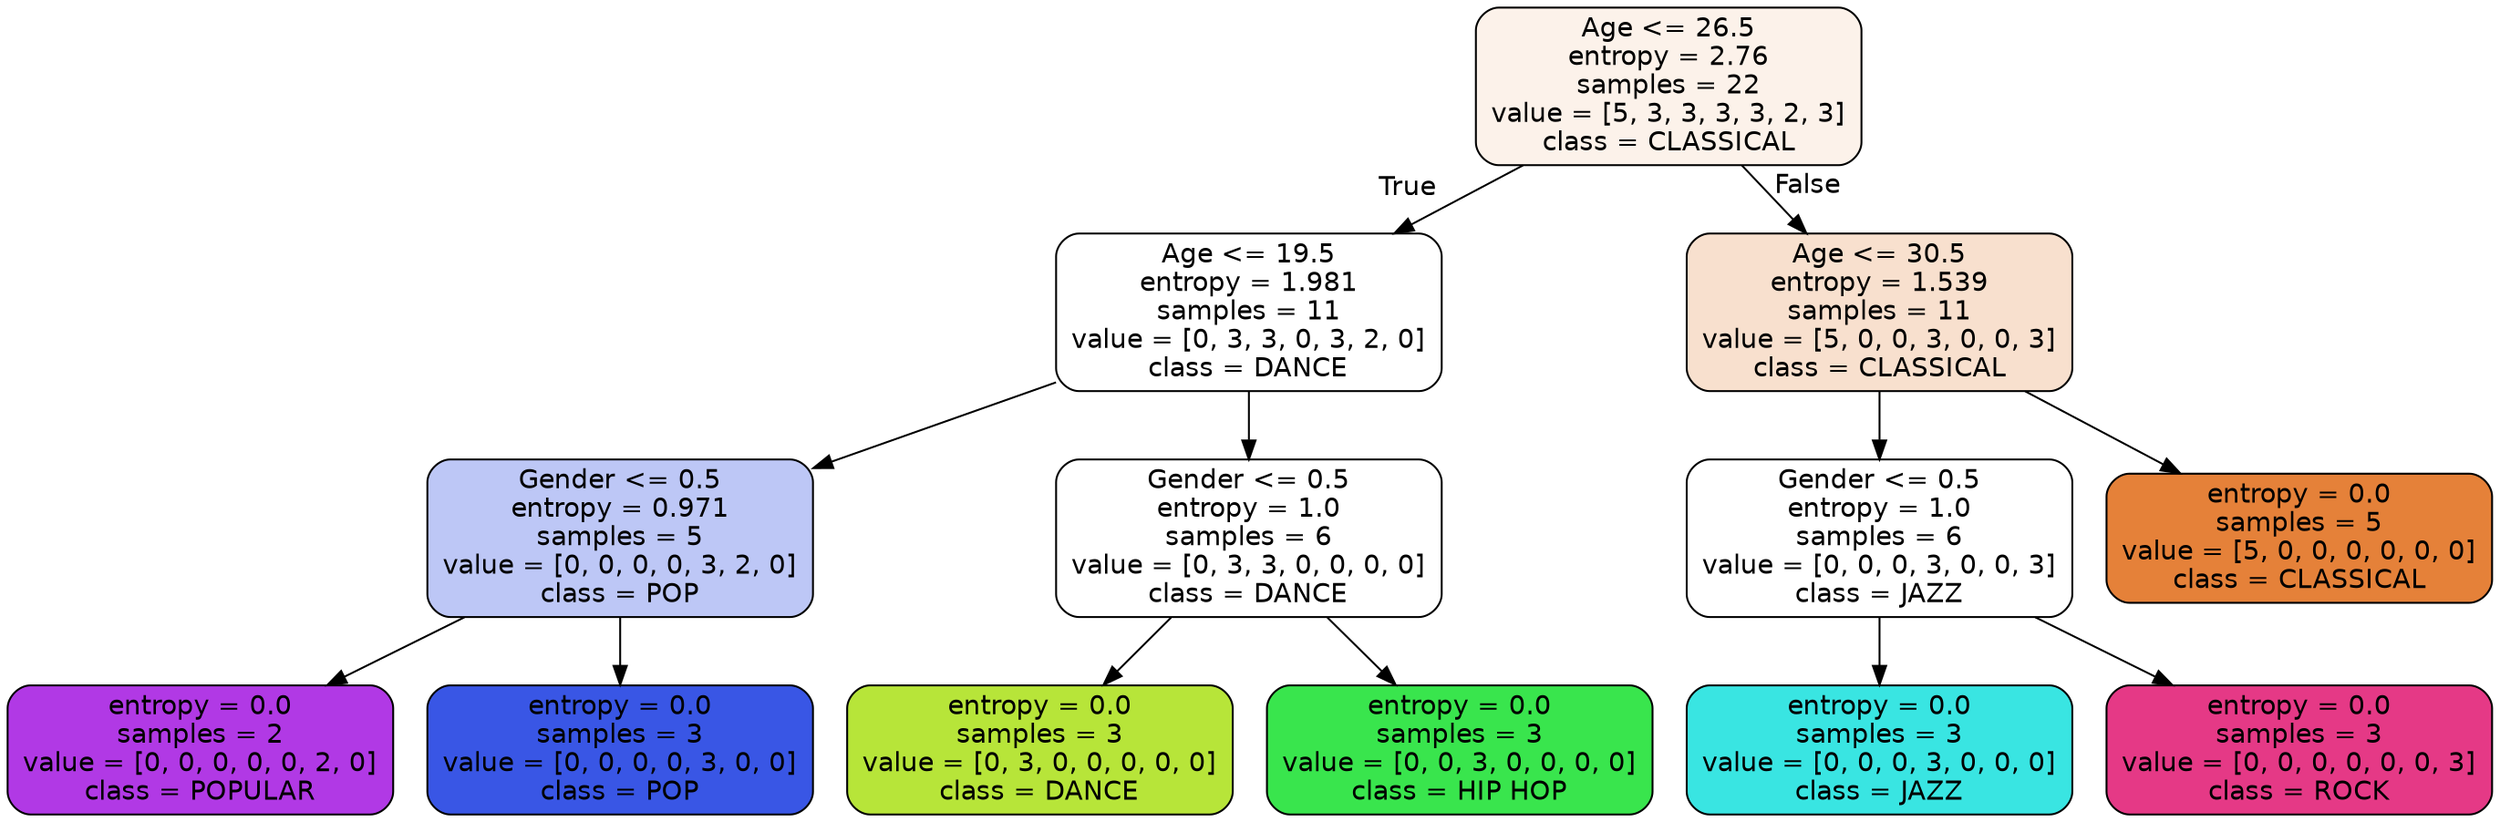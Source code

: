 digraph Tree {
node [shape=box, style="filled, rounded", color="black", fontname="helvetica"] ;
edge [fontname="helvetica"] ;
0 [label="Age <= 26.5\nentropy = 2.76\nsamples = 22\nvalue = [5, 3, 3, 3, 3, 2, 3]\nclass = CLASSICAL", fillcolor="#fcf2ea"] ;
1 [label="Age <= 19.5\nentropy = 1.981\nsamples = 11\nvalue = [0, 3, 3, 0, 3, 2, 0]\nclass = DANCE", fillcolor="#ffffff"] ;
0 -> 1 [labeldistance=2.5, labelangle=45, headlabel="True"] ;
2 [label="Gender <= 0.5\nentropy = 0.971\nsamples = 5\nvalue = [0, 0, 0, 0, 3, 2, 0]\nclass = POP", fillcolor="#bdc7f6"] ;
1 -> 2 ;
3 [label="entropy = 0.0\nsamples = 2\nvalue = [0, 0, 0, 0, 0, 2, 0]\nclass = POPULAR", fillcolor="#b139e5"] ;
2 -> 3 ;
4 [label="entropy = 0.0\nsamples = 3\nvalue = [0, 0, 0, 0, 3, 0, 0]\nclass = POP", fillcolor="#3956e5"] ;
2 -> 4 ;
5 [label="Gender <= 0.5\nentropy = 1.0\nsamples = 6\nvalue = [0, 3, 3, 0, 0, 0, 0]\nclass = DANCE", fillcolor="#ffffff"] ;
1 -> 5 ;
6 [label="entropy = 0.0\nsamples = 3\nvalue = [0, 3, 0, 0, 0, 0, 0]\nclass = DANCE", fillcolor="#b7e539"] ;
5 -> 6 ;
7 [label="entropy = 0.0\nsamples = 3\nvalue = [0, 0, 3, 0, 0, 0, 0]\nclass = HIP HOP", fillcolor="#39e54d"] ;
5 -> 7 ;
8 [label="Age <= 30.5\nentropy = 1.539\nsamples = 11\nvalue = [5, 0, 0, 3, 0, 0, 3]\nclass = CLASSICAL", fillcolor="#f8e0ce"] ;
0 -> 8 [labeldistance=2.5, labelangle=-45, headlabel="False"] ;
9 [label="Gender <= 0.5\nentropy = 1.0\nsamples = 6\nvalue = [0, 0, 0, 3, 0, 0, 3]\nclass = JAZZ", fillcolor="#ffffff"] ;
8 -> 9 ;
10 [label="entropy = 0.0\nsamples = 3\nvalue = [0, 0, 0, 3, 0, 0, 0]\nclass = JAZZ", fillcolor="#39e5e2"] ;
9 -> 10 ;
11 [label="entropy = 0.0\nsamples = 3\nvalue = [0, 0, 0, 0, 0, 0, 3]\nclass = ROCK", fillcolor="#e53986"] ;
9 -> 11 ;
12 [label="entropy = 0.0\nsamples = 5\nvalue = [5, 0, 0, 0, 0, 0, 0]\nclass = CLASSICAL", fillcolor="#e58139"] ;
8 -> 12 ;
}